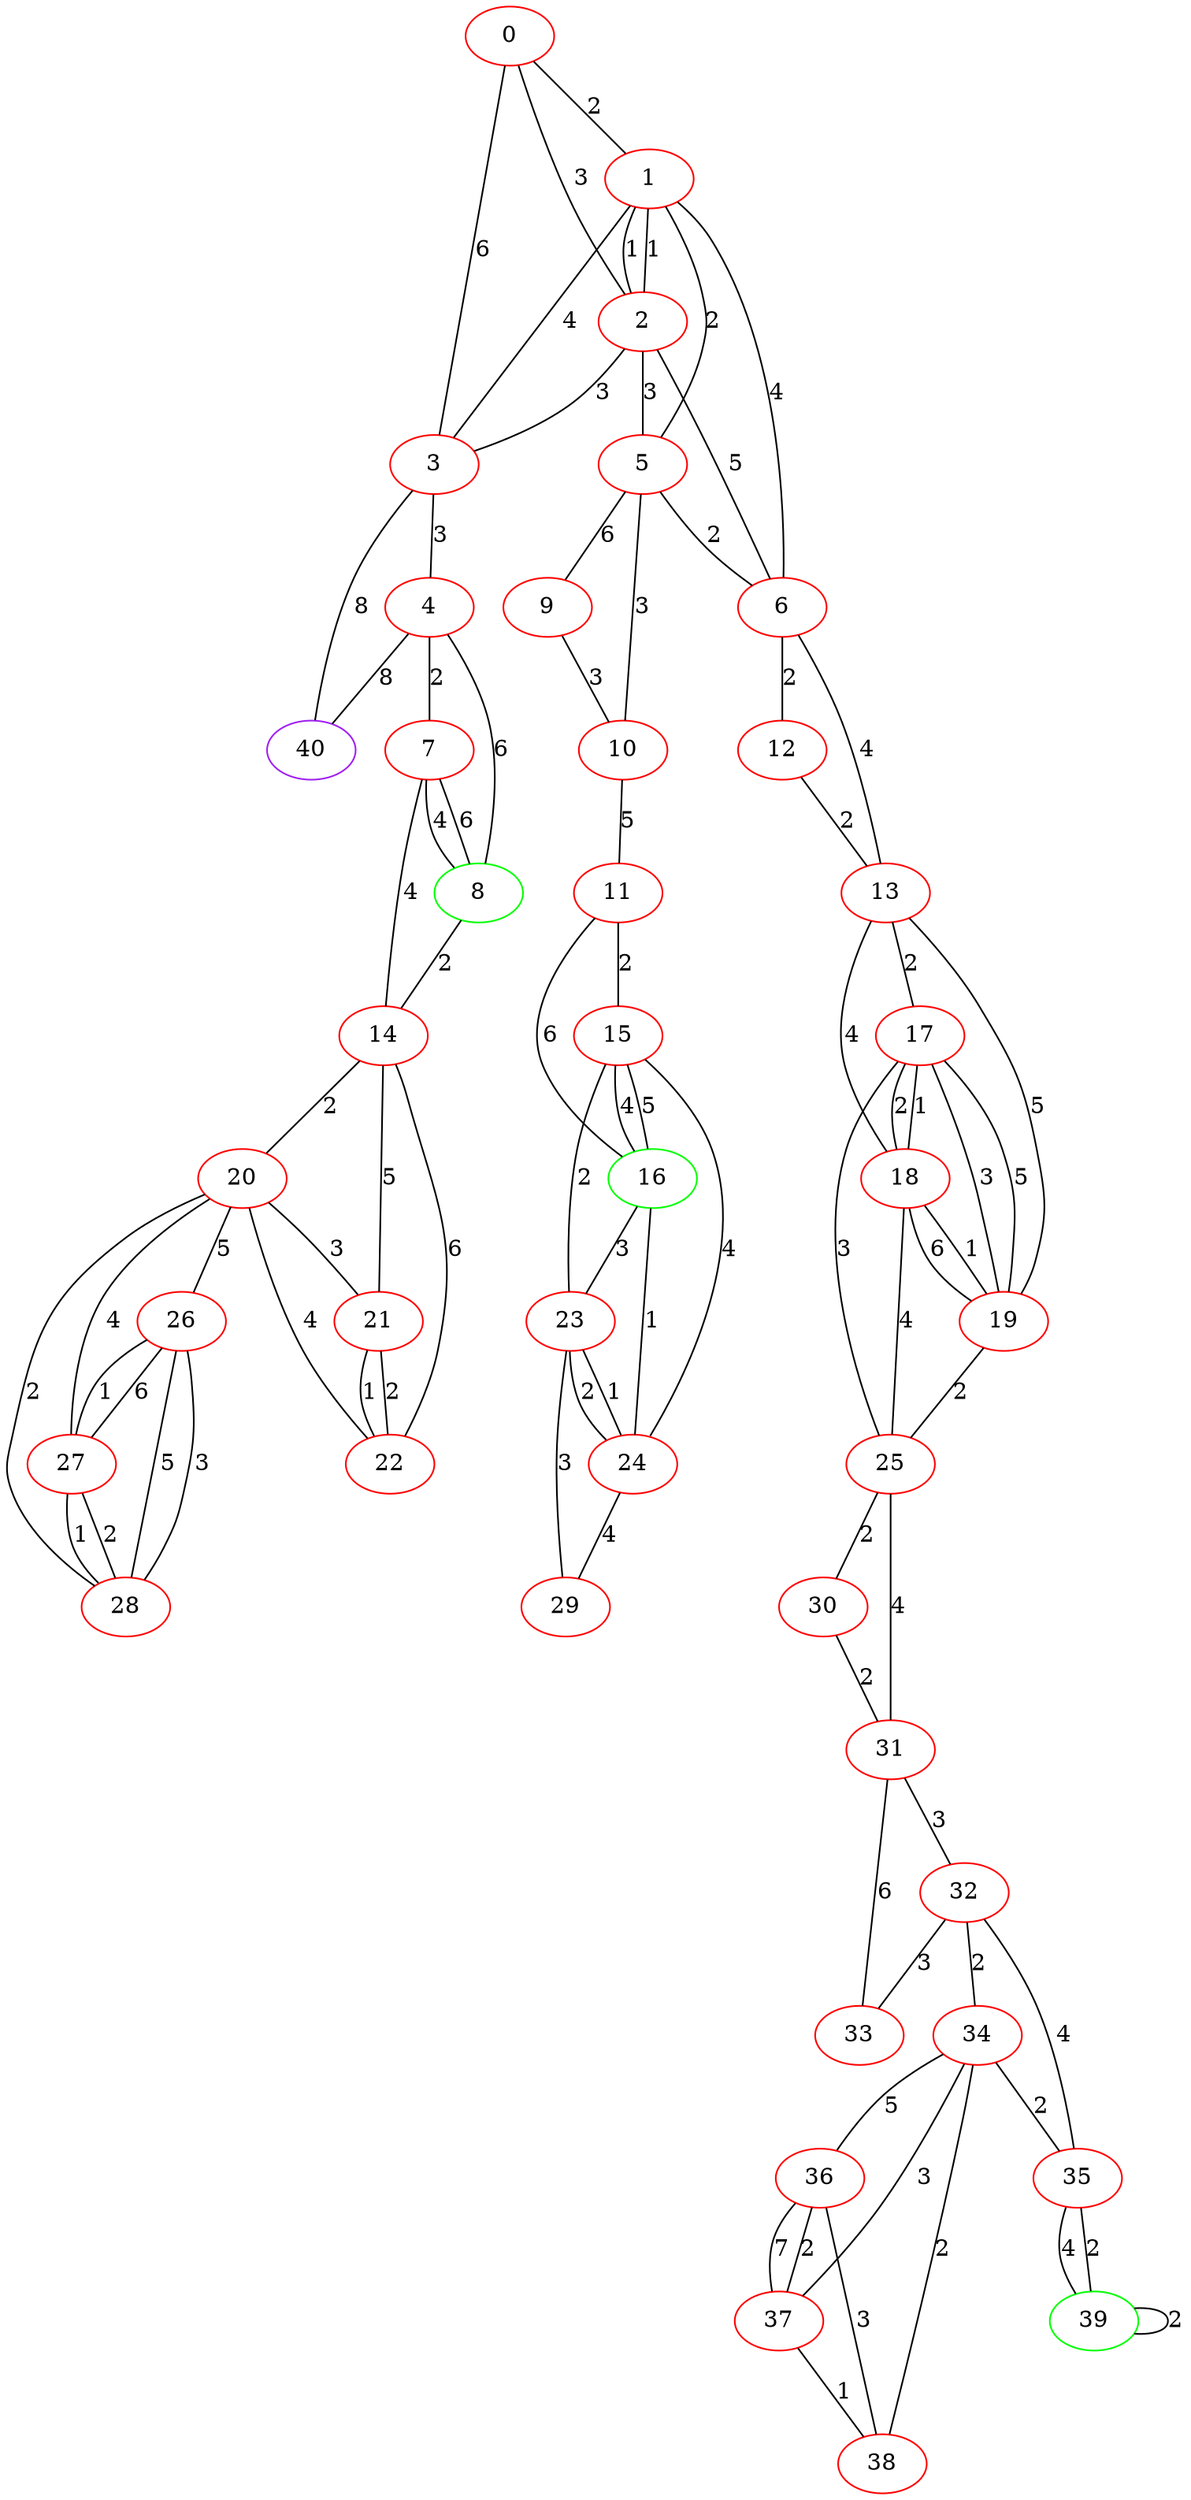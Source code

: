graph "" {
0 [color=red, weight=1];
1 [color=red, weight=1];
2 [color=red, weight=1];
3 [color=red, weight=1];
4 [color=red, weight=1];
5 [color=red, weight=1];
6 [color=red, weight=1];
7 [color=red, weight=1];
8 [color=green, weight=2];
9 [color=red, weight=1];
10 [color=red, weight=1];
11 [color=red, weight=1];
12 [color=red, weight=1];
13 [color=red, weight=1];
14 [color=red, weight=1];
15 [color=red, weight=1];
16 [color=green, weight=2];
17 [color=red, weight=1];
18 [color=red, weight=1];
19 [color=red, weight=1];
20 [color=red, weight=1];
21 [color=red, weight=1];
22 [color=red, weight=1];
23 [color=red, weight=1];
24 [color=red, weight=1];
25 [color=red, weight=1];
26 [color=red, weight=1];
27 [color=red, weight=1];
28 [color=red, weight=1];
29 [color=red, weight=1];
30 [color=red, weight=1];
31 [color=red, weight=1];
32 [color=red, weight=1];
33 [color=red, weight=1];
34 [color=red, weight=1];
35 [color=red, weight=1];
36 [color=red, weight=1];
37 [color=red, weight=1];
38 [color=red, weight=1];
39 [color=green, weight=2];
40 [color=purple, weight=4];
0 -- 1  [key=0, label=2];
0 -- 2  [key=0, label=3];
0 -- 3  [key=0, label=6];
1 -- 2  [key=0, label=1];
1 -- 2  [key=1, label=1];
1 -- 3  [key=0, label=4];
1 -- 5  [key=0, label=2];
1 -- 6  [key=0, label=4];
2 -- 3  [key=0, label=3];
2 -- 5  [key=0, label=3];
2 -- 6  [key=0, label=5];
3 -- 4  [key=0, label=3];
3 -- 40  [key=0, label=8];
4 -- 8  [key=0, label=6];
4 -- 40  [key=0, label=8];
4 -- 7  [key=0, label=2];
5 -- 10  [key=0, label=3];
5 -- 6  [key=0, label=2];
5 -- 9  [key=0, label=6];
6 -- 12  [key=0, label=2];
6 -- 13  [key=0, label=4];
7 -- 8  [key=0, label=6];
7 -- 8  [key=1, label=4];
7 -- 14  [key=0, label=4];
8 -- 14  [key=0, label=2];
9 -- 10  [key=0, label=3];
10 -- 11  [key=0, label=5];
11 -- 16  [key=0, label=6];
11 -- 15  [key=0, label=2];
12 -- 13  [key=0, label=2];
13 -- 17  [key=0, label=2];
13 -- 18  [key=0, label=4];
13 -- 19  [key=0, label=5];
14 -- 20  [key=0, label=2];
14 -- 21  [key=0, label=5];
14 -- 22  [key=0, label=6];
15 -- 16  [key=0, label=4];
15 -- 16  [key=1, label=5];
15 -- 24  [key=0, label=4];
15 -- 23  [key=0, label=2];
16 -- 23  [key=0, label=3];
16 -- 24  [key=0, label=1];
17 -- 25  [key=0, label=3];
17 -- 18  [key=0, label=2];
17 -- 18  [key=1, label=1];
17 -- 19  [key=0, label=3];
17 -- 19  [key=1, label=5];
18 -- 19  [key=0, label=1];
18 -- 19  [key=1, label=6];
18 -- 25  [key=0, label=4];
19 -- 25  [key=0, label=2];
20 -- 21  [key=0, label=3];
20 -- 22  [key=0, label=4];
20 -- 26  [key=0, label=5];
20 -- 27  [key=0, label=4];
20 -- 28  [key=0, label=2];
21 -- 22  [key=0, label=2];
21 -- 22  [key=1, label=1];
23 -- 24  [key=0, label=2];
23 -- 24  [key=1, label=1];
23 -- 29  [key=0, label=3];
24 -- 29  [key=0, label=4];
25 -- 30  [key=0, label=2];
25 -- 31  [key=0, label=4];
26 -- 27  [key=0, label=6];
26 -- 27  [key=1, label=1];
26 -- 28  [key=0, label=5];
26 -- 28  [key=1, label=3];
27 -- 28  [key=0, label=1];
27 -- 28  [key=1, label=2];
30 -- 31  [key=0, label=2];
31 -- 32  [key=0, label=3];
31 -- 33  [key=0, label=6];
32 -- 33  [key=0, label=3];
32 -- 34  [key=0, label=2];
32 -- 35  [key=0, label=4];
34 -- 35  [key=0, label=2];
34 -- 36  [key=0, label=5];
34 -- 37  [key=0, label=3];
34 -- 38  [key=0, label=2];
35 -- 39  [key=0, label=2];
35 -- 39  [key=1, label=4];
36 -- 37  [key=0, label=2];
36 -- 37  [key=1, label=7];
36 -- 38  [key=0, label=3];
37 -- 38  [key=0, label=1];
39 -- 39  [key=0, label=2];
}
